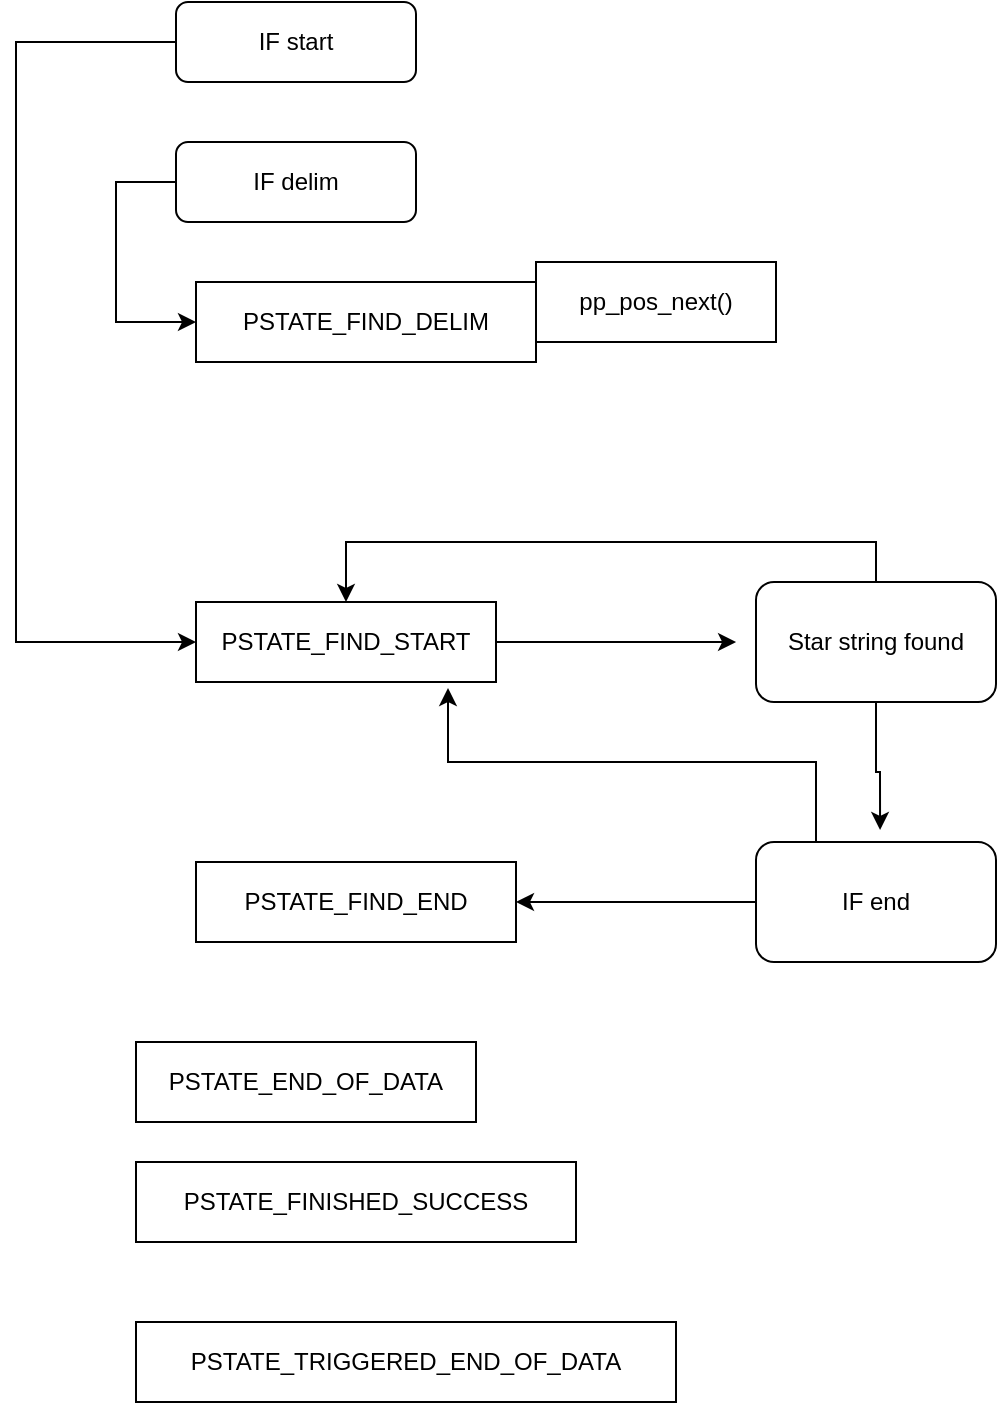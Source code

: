<mxfile version="22.1.3" type="github">
  <diagram name="Page-1" id="SNL4WYoTok5QRGz_ur4i">
    <mxGraphModel dx="933" dy="1153" grid="1" gridSize="10" guides="1" tooltips="1" connect="1" arrows="1" fold="1" page="1" pageScale="1" pageWidth="850" pageHeight="1100" math="0" shadow="0">
      <root>
        <mxCell id="0" />
        <mxCell id="1" parent="0" />
        <mxCell id="1xxzB47-8B_36xlKdKVS-1" value="&lt;div&gt;&lt;font data-font-src=&quot;https://fonts.googleapis.com/css?family=Source+Code+Pro&quot;&gt;PSTATE_FIND_START&lt;/font&gt;&lt;/div&gt;" style="rounded=0;whiteSpace=wrap;html=1;" vertex="1" parent="1">
          <mxGeometry x="250" y="440" width="150" height="40" as="geometry" />
        </mxCell>
        <mxCell id="1xxzB47-8B_36xlKdKVS-4" value="PSTATE_FIND_END" style="rounded=0;whiteSpace=wrap;html=1;" vertex="1" parent="1">
          <mxGeometry x="250" y="570" width="160" height="40" as="geometry" />
        </mxCell>
        <mxCell id="1xxzB47-8B_36xlKdKVS-6" value="PSTATE_FIND_DELIM" style="rounded=0;whiteSpace=wrap;html=1;" vertex="1" parent="1">
          <mxGeometry x="250" y="280" width="170" height="40" as="geometry" />
        </mxCell>
        <mxCell id="1xxzB47-8B_36xlKdKVS-7" value="PSTATE_END_OF_DATA" style="rounded=0;whiteSpace=wrap;html=1;" vertex="1" parent="1">
          <mxGeometry x="220" y="660" width="170" height="40" as="geometry" />
        </mxCell>
        <mxCell id="1xxzB47-8B_36xlKdKVS-9" value="PSTATE_TRIGGERED_END_OF_DATA" style="rounded=0;whiteSpace=wrap;html=1;" vertex="1" parent="1">
          <mxGeometry x="220" y="800" width="270" height="40" as="geometry" />
        </mxCell>
        <mxCell id="1xxzB47-8B_36xlKdKVS-10" value="PSTATE_FINISHED_SUCCESS" style="rounded=0;whiteSpace=wrap;html=1;" vertex="1" parent="1">
          <mxGeometry x="220" y="720" width="220" height="40" as="geometry" />
        </mxCell>
        <mxCell id="1xxzB47-8B_36xlKdKVS-14" style="edgeStyle=orthogonalEdgeStyle;rounded=0;orthogonalLoop=1;jettySize=auto;html=1;entryX=0;entryY=0.5;entryDx=0;entryDy=0;" edge="1" parent="1" source="1xxzB47-8B_36xlKdKVS-11" target="1xxzB47-8B_36xlKdKVS-1">
          <mxGeometry relative="1" as="geometry">
            <Array as="points">
              <mxPoint x="160" y="160" />
              <mxPoint x="160" y="460" />
            </Array>
          </mxGeometry>
        </mxCell>
        <mxCell id="1xxzB47-8B_36xlKdKVS-11" value="IF start" style="rounded=1;whiteSpace=wrap;html=1;" vertex="1" parent="1">
          <mxGeometry x="240" y="140" width="120" height="40" as="geometry" />
        </mxCell>
        <mxCell id="1xxzB47-8B_36xlKdKVS-15" style="edgeStyle=orthogonalEdgeStyle;rounded=0;orthogonalLoop=1;jettySize=auto;html=1;entryX=0;entryY=0.5;entryDx=0;entryDy=0;" edge="1" parent="1" source="1xxzB47-8B_36xlKdKVS-12" target="1xxzB47-8B_36xlKdKVS-6">
          <mxGeometry relative="1" as="geometry">
            <Array as="points">
              <mxPoint x="210" y="230" />
              <mxPoint x="210" y="300" />
            </Array>
          </mxGeometry>
        </mxCell>
        <mxCell id="1xxzB47-8B_36xlKdKVS-12" value="IF delim" style="rounded=1;whiteSpace=wrap;html=1;" vertex="1" parent="1">
          <mxGeometry x="240" y="210" width="120" height="40" as="geometry" />
        </mxCell>
        <mxCell id="1xxzB47-8B_36xlKdKVS-16" value="pp_pos_next()" style="rounded=0;whiteSpace=wrap;html=1;" vertex="1" parent="1">
          <mxGeometry x="420" y="270" width="120" height="40" as="geometry" />
        </mxCell>
        <mxCell id="1xxzB47-8B_36xlKdKVS-24" style="edgeStyle=orthogonalEdgeStyle;rounded=0;orthogonalLoop=1;jettySize=auto;html=1;entryX=0.5;entryY=0;entryDx=0;entryDy=0;" edge="1" parent="1" source="1xxzB47-8B_36xlKdKVS-17" target="1xxzB47-8B_36xlKdKVS-1">
          <mxGeometry relative="1" as="geometry">
            <Array as="points">
              <mxPoint x="590" y="410" />
              <mxPoint x="325" y="410" />
            </Array>
          </mxGeometry>
        </mxCell>
        <mxCell id="1xxzB47-8B_36xlKdKVS-17" value="Star string found" style="rounded=1;whiteSpace=wrap;html=1;" vertex="1" parent="1">
          <mxGeometry x="530" y="430" width="120" height="60" as="geometry" />
        </mxCell>
        <mxCell id="1xxzB47-8B_36xlKdKVS-18" style="edgeStyle=orthogonalEdgeStyle;rounded=0;orthogonalLoop=1;jettySize=auto;html=1;entryX=-0.083;entryY=0.5;entryDx=0;entryDy=0;entryPerimeter=0;" edge="1" parent="1" source="1xxzB47-8B_36xlKdKVS-1" target="1xxzB47-8B_36xlKdKVS-17">
          <mxGeometry relative="1" as="geometry" />
        </mxCell>
        <mxCell id="1xxzB47-8B_36xlKdKVS-21" style="edgeStyle=orthogonalEdgeStyle;rounded=0;orthogonalLoop=1;jettySize=auto;html=1;entryX=1;entryY=0.5;entryDx=0;entryDy=0;" edge="1" parent="1" source="1xxzB47-8B_36xlKdKVS-19" target="1xxzB47-8B_36xlKdKVS-4">
          <mxGeometry relative="1" as="geometry" />
        </mxCell>
        <mxCell id="1xxzB47-8B_36xlKdKVS-19" value="IF end" style="rounded=1;whiteSpace=wrap;html=1;" vertex="1" parent="1">
          <mxGeometry x="530" y="560" width="120" height="60" as="geometry" />
        </mxCell>
        <mxCell id="1xxzB47-8B_36xlKdKVS-20" style="edgeStyle=orthogonalEdgeStyle;rounded=0;orthogonalLoop=1;jettySize=auto;html=1;exitX=0.5;exitY=1;exitDx=0;exitDy=0;entryX=0.517;entryY=-0.1;entryDx=0;entryDy=0;entryPerimeter=0;" edge="1" parent="1" source="1xxzB47-8B_36xlKdKVS-17" target="1xxzB47-8B_36xlKdKVS-19">
          <mxGeometry relative="1" as="geometry" />
        </mxCell>
        <mxCell id="1xxzB47-8B_36xlKdKVS-23" style="edgeStyle=orthogonalEdgeStyle;rounded=0;orthogonalLoop=1;jettySize=auto;html=1;exitX=0.25;exitY=0;exitDx=0;exitDy=0;entryX=0.84;entryY=1.075;entryDx=0;entryDy=0;entryPerimeter=0;" edge="1" parent="1" source="1xxzB47-8B_36xlKdKVS-19" target="1xxzB47-8B_36xlKdKVS-1">
          <mxGeometry relative="1" as="geometry" />
        </mxCell>
      </root>
    </mxGraphModel>
  </diagram>
</mxfile>
